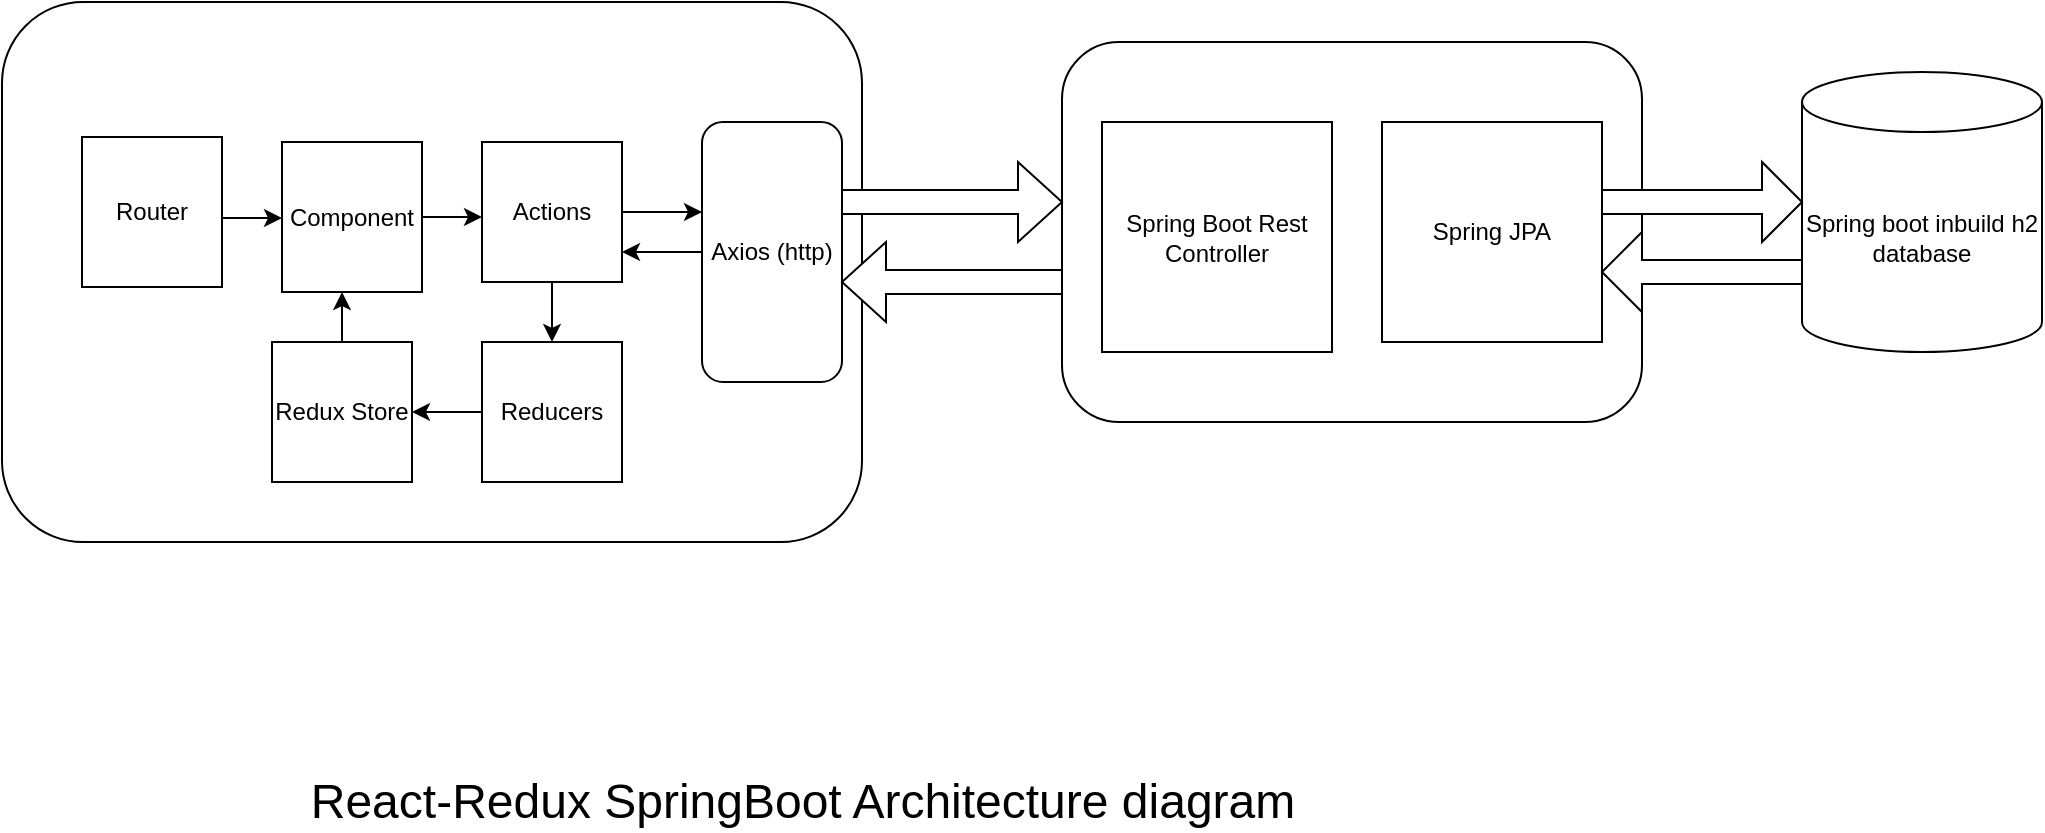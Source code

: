 <mxfile version="13.6.9" type="device"><diagram name="Page-1" id="5f0bae14-7c28-e335-631c-24af17079c00"><mxGraphModel dx="1038" dy="580" grid="1" gridSize="10" guides="1" tooltips="1" connect="1" arrows="1" fold="1" page="1" pageScale="1" pageWidth="1100" pageHeight="850" background="#ffffff" math="0" shadow="0"><root><mxCell id="0"/><mxCell id="1" parent="0"/><mxCell id="Sy2FGia5pcwlmOCB-G4B-3" value="" style="rounded=1;whiteSpace=wrap;html=1;" vertex="1" parent="1"><mxGeometry x="20" y="20" width="430" height="270" as="geometry"/></mxCell><mxCell id="Sy2FGia5pcwlmOCB-G4B-29" value="" style="edgeStyle=orthogonalEdgeStyle;rounded=0;orthogonalLoop=1;jettySize=auto;html=1;" edge="1" parent="1" source="Sy2FGia5pcwlmOCB-G4B-4" target="Sy2FGia5pcwlmOCB-G4B-5"><mxGeometry relative="1" as="geometry"><Array as="points"><mxPoint x="140" y="128"/><mxPoint x="140" y="128"/></Array></mxGeometry></mxCell><mxCell id="Sy2FGia5pcwlmOCB-G4B-4" value="Router" style="rounded=0;whiteSpace=wrap;html=1;" vertex="1" parent="1"><mxGeometry x="60" y="87.5" width="70" height="75" as="geometry"/></mxCell><mxCell id="Sy2FGia5pcwlmOCB-G4B-30" value="" style="edgeStyle=orthogonalEdgeStyle;rounded=0;orthogonalLoop=1;jettySize=auto;html=1;" edge="1" parent="1" source="Sy2FGia5pcwlmOCB-G4B-5" target="Sy2FGia5pcwlmOCB-G4B-28"><mxGeometry relative="1" as="geometry"><Array as="points"><mxPoint x="260" y="125"/><mxPoint x="260" y="125"/></Array></mxGeometry></mxCell><mxCell id="Sy2FGia5pcwlmOCB-G4B-5" value="Component" style="rounded=0;whiteSpace=wrap;html=1;" vertex="1" parent="1"><mxGeometry x="160" y="90" width="70" height="75" as="geometry"/></mxCell><mxCell id="Sy2FGia5pcwlmOCB-G4B-36" value="" style="edgeStyle=orthogonalEdgeStyle;rounded=0;orthogonalLoop=1;jettySize=auto;html=1;" edge="1" parent="1" source="Sy2FGia5pcwlmOCB-G4B-6" target="Sy2FGia5pcwlmOCB-G4B-35"><mxGeometry relative="1" as="geometry"/></mxCell><mxCell id="Sy2FGia5pcwlmOCB-G4B-6" value="Reducers" style="rounded=0;whiteSpace=wrap;html=1;" vertex="1" parent="1"><mxGeometry x="260" y="190" width="70" height="70" as="geometry"/></mxCell><mxCell id="Sy2FGia5pcwlmOCB-G4B-33" value="" style="edgeStyle=orthogonalEdgeStyle;rounded=0;orthogonalLoop=1;jettySize=auto;html=1;" edge="1" parent="1" source="Sy2FGia5pcwlmOCB-G4B-7" target="Sy2FGia5pcwlmOCB-G4B-28"><mxGeometry relative="1" as="geometry"><Array as="points"><mxPoint x="330" y="145"/><mxPoint x="330" y="145"/></Array></mxGeometry></mxCell><mxCell id="Sy2FGia5pcwlmOCB-G4B-7" value="Axios (http)" style="rounded=1;whiteSpace=wrap;html=1;" vertex="1" parent="1"><mxGeometry x="370" y="80" width="70" height="130" as="geometry"/></mxCell><mxCell id="Sy2FGia5pcwlmOCB-G4B-9" value="" style="rounded=1;whiteSpace=wrap;html=1;" vertex="1" parent="1"><mxGeometry x="550" y="40" width="290" height="190" as="geometry"/></mxCell><mxCell id="Sy2FGia5pcwlmOCB-G4B-10" value="Spring Boot Rest Controller" style="whiteSpace=wrap;html=1;aspect=fixed;" vertex="1" parent="1"><mxGeometry x="570" y="80" width="115" height="115" as="geometry"/></mxCell><mxCell id="Sy2FGia5pcwlmOCB-G4B-11" value="Spring JPA" style="whiteSpace=wrap;html=1;aspect=fixed;" vertex="1" parent="1"><mxGeometry x="710" y="80" width="110" height="110" as="geometry"/></mxCell><mxCell id="Sy2FGia5pcwlmOCB-G4B-12" value="Spring boot inbuild h2 database" style="shape=cylinder3;whiteSpace=wrap;html=1;boundedLbl=1;backgroundOutline=1;size=15;" vertex="1" parent="1"><mxGeometry x="920" y="55" width="120" height="140" as="geometry"/></mxCell><mxCell id="Sy2FGia5pcwlmOCB-G4B-13" value="" style="shape=flexArrow;endArrow=classic;startArrow=classic;html=1;width=0;endSize=10.93;" edge="1" parent="1"><mxGeometry width="50" height="50" relative="1" as="geometry"><mxPoint x="500" y="310" as="sourcePoint"/><mxPoint x="550" y="260" as="targetPoint"/><Array as="points"><mxPoint x="520" y="290"/></Array></mxGeometry></mxCell><mxCell id="Sy2FGia5pcwlmOCB-G4B-17" value="" style="shape=singleArrow;whiteSpace=wrap;html=1;" vertex="1" parent="1"><mxGeometry x="440" y="100" width="110" height="40" as="geometry"/></mxCell><mxCell id="Sy2FGia5pcwlmOCB-G4B-18" value="" style="shape=singleArrow;direction=west;whiteSpace=wrap;html=1;" vertex="1" parent="1"><mxGeometry x="440" y="140" width="110" height="40" as="geometry"/></mxCell><mxCell id="Sy2FGia5pcwlmOCB-G4B-19" value="" style="shape=singleArrow;whiteSpace=wrap;html=1;" vertex="1" parent="1"><mxGeometry x="820" y="100" width="100" height="40" as="geometry"/></mxCell><mxCell id="Sy2FGia5pcwlmOCB-G4B-20" value="" style="shape=singleArrow;direction=west;whiteSpace=wrap;html=1;" vertex="1" parent="1"><mxGeometry x="820" y="135" width="100" height="40" as="geometry"/></mxCell><mxCell id="Sy2FGia5pcwlmOCB-G4B-31" style="edgeStyle=orthogonalEdgeStyle;rounded=0;orthogonalLoop=1;jettySize=auto;html=1;" edge="1" parent="1" source="Sy2FGia5pcwlmOCB-G4B-28" target="Sy2FGia5pcwlmOCB-G4B-7"><mxGeometry relative="1" as="geometry"><Array as="points"><mxPoint x="360" y="125"/><mxPoint x="360" y="125"/></Array></mxGeometry></mxCell><mxCell id="Sy2FGia5pcwlmOCB-G4B-34" value="" style="edgeStyle=orthogonalEdgeStyle;rounded=0;orthogonalLoop=1;jettySize=auto;html=1;" edge="1" parent="1" source="Sy2FGia5pcwlmOCB-G4B-28" target="Sy2FGia5pcwlmOCB-G4B-6"><mxGeometry relative="1" as="geometry"/></mxCell><mxCell id="Sy2FGia5pcwlmOCB-G4B-28" value="Actions" style="whiteSpace=wrap;html=1;aspect=fixed;" vertex="1" parent="1"><mxGeometry x="260" y="90" width="70" height="70" as="geometry"/></mxCell><mxCell id="Sy2FGia5pcwlmOCB-G4B-37" value="" style="edgeStyle=orthogonalEdgeStyle;rounded=0;orthogonalLoop=1;jettySize=auto;html=1;" edge="1" parent="1" source="Sy2FGia5pcwlmOCB-G4B-35" target="Sy2FGia5pcwlmOCB-G4B-5"><mxGeometry relative="1" as="geometry"><Array as="points"><mxPoint x="190" y="170"/><mxPoint x="190" y="170"/></Array></mxGeometry></mxCell><mxCell id="Sy2FGia5pcwlmOCB-G4B-35" value="Redux Store" style="whiteSpace=wrap;html=1;aspect=fixed;" vertex="1" parent="1"><mxGeometry x="155" y="190" width="70" height="70" as="geometry"/></mxCell><mxCell id="Sy2FGia5pcwlmOCB-G4B-38" value="&lt;font style=&quot;font-size: 24px&quot;&gt;React-Redux SpringBoot Architecture diagram&lt;/font&gt;" style="text;html=1;align=center;verticalAlign=middle;resizable=0;points=[];autosize=1;" vertex="1" parent="1"><mxGeometry x="165" y="410" width="510" height="20" as="geometry"/></mxCell></root></mxGraphModel></diagram></mxfile>